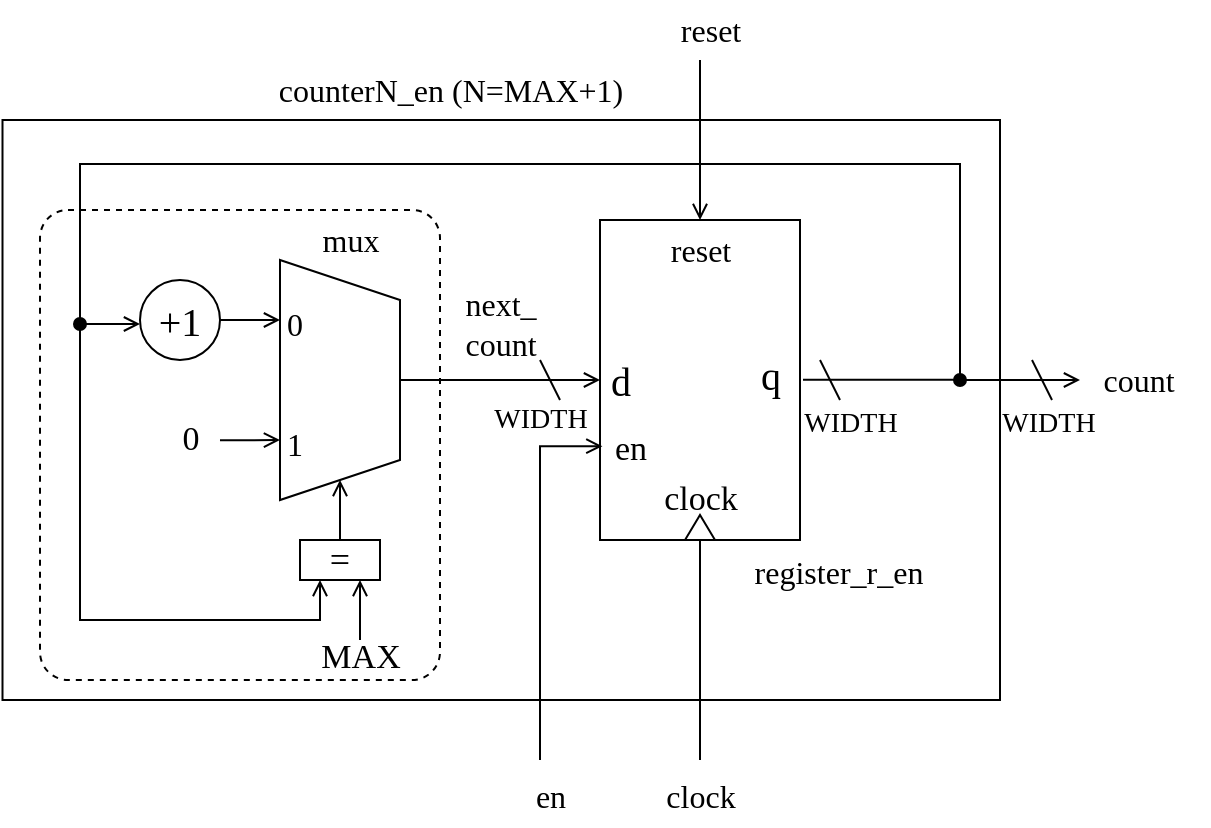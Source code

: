 <mxfile>
    <diagram id="q881dvTtHewVqBYFmFUI" name="ページ1">
        <mxGraphModel dx="1436" dy="369" grid="1" gridSize="10" guides="1" tooltips="1" connect="1" arrows="1" fold="1" page="1" pageScale="1" pageWidth="827" pageHeight="1169" math="0" shadow="0">
            <root>
                <mxCell id="0"/>
                <mxCell id="1" parent="0"/>
                <mxCell id="2" value="" style="rounded=0;whiteSpace=wrap;html=1;" vertex="1" parent="1">
                    <mxGeometry x="-108.75" y="270" width="498.75" height="290" as="geometry"/>
                </mxCell>
                <mxCell id="3" value="" style="rounded=1;whiteSpace=wrap;html=1;arcSize=7;dashed=1;fillColor=none;" vertex="1" parent="1">
                    <mxGeometry x="-90" y="315" width="200" height="235" as="geometry"/>
                </mxCell>
                <mxCell id="4" style="edgeStyle=none;html=1;startArrow=open;startFill=0;endArrow=none;endFill=0;" edge="1" parent="1" source="5">
                    <mxGeometry relative="1" as="geometry">
                        <mxPoint x="240" y="240" as="targetPoint"/>
                    </mxGeometry>
                </mxCell>
                <mxCell id="5" value="" style="verticalLabelPosition=bottom;verticalAlign=top;html=1;shape=mxgraph.basic.rect;fillColor2=none;strokeWidth=1;size=20;indent=5;" vertex="1" parent="1">
                    <mxGeometry x="190" y="320" width="100" height="160" as="geometry"/>
                </mxCell>
                <mxCell id="6" value="" style="triangle;whiteSpace=wrap;html=1;rotation=-90;" vertex="1" parent="1">
                    <mxGeometry x="233.75" y="466.25" width="12.5" height="15" as="geometry"/>
                </mxCell>
                <mxCell id="7" style="edgeStyle=none;html=1;endArrow=none;endFill=0;startArrow=none;startFill=0;exitX=0;exitY=0.5;exitDx=0;exitDy=0;" edge="1" parent="1" source="6">
                    <mxGeometry relative="1" as="geometry">
                        <mxPoint x="240" y="590" as="targetPoint"/>
                        <mxPoint x="240" y="490" as="sourcePoint"/>
                    </mxGeometry>
                </mxCell>
                <mxCell id="8" value="&lt;font&gt;clock&lt;/font&gt;" style="text;html=1;align=center;verticalAlign=middle;resizable=0;points=[];autosize=1;strokeColor=none;fillColor=none;fontFamily=Lucida Console;fontSize=17;" vertex="1" parent="1">
                    <mxGeometry x="205" y="445" width="70" height="30" as="geometry"/>
                </mxCell>
                <mxCell id="9" value="" style="endArrow=none;html=1;" edge="1" parent="1">
                    <mxGeometry width="50" height="50" relative="1" as="geometry">
                        <mxPoint x="170" y="410" as="sourcePoint"/>
                        <mxPoint x="160" y="390" as="targetPoint"/>
                    </mxGeometry>
                </mxCell>
                <mxCell id="11" value="&lt;font style=&quot;font-size: 20px;&quot; face=&quot;Lucida Console&quot;&gt;d&lt;/font&gt;" style="text;html=1;align=center;verticalAlign=middle;resizable=0;points=[];autosize=1;strokeColor=none;fillColor=none;" vertex="1" parent="1">
                    <mxGeometry x="180" y="380" width="40" height="40" as="geometry"/>
                </mxCell>
                <mxCell id="12" value="&lt;font&gt;register_r_en&lt;/font&gt;" style="text;html=1;align=center;verticalAlign=middle;resizable=0;points=[];autosize=1;strokeColor=none;fillColor=none;fontSize=16;fontFamily=Lucida Console;" vertex="1" parent="1">
                    <mxGeometry x="233.75" y="481.25" width="150" height="30" as="geometry"/>
                </mxCell>
                <mxCell id="14" value="" style="endArrow=none;html=1;" edge="1" parent="1">
                    <mxGeometry width="50" height="50" relative="1" as="geometry">
                        <mxPoint x="310" y="410" as="sourcePoint"/>
                        <mxPoint x="300" y="390" as="targetPoint"/>
                    </mxGeometry>
                </mxCell>
                <mxCell id="15" value="&lt;font style=&quot;font-size: 20px;&quot; face=&quot;Lucida Console&quot;&gt;q&lt;/font&gt;" style="text;html=1;align=center;verticalAlign=middle;resizable=0;points=[];autosize=1;strokeColor=none;fillColor=none;" vertex="1" parent="1">
                    <mxGeometry x="255" y="377.25" width="40" height="40" as="geometry"/>
                </mxCell>
                <mxCell id="16" value="+1" style="ellipse;whiteSpace=wrap;html=1;aspect=fixed;fontSize=20;fontFamily=Lucida Console;" vertex="1" parent="1">
                    <mxGeometry x="-40" y="350" width="40" height="40" as="geometry"/>
                </mxCell>
                <mxCell id="17" style="edgeStyle=none;html=1;exitX=0.75;exitY=1;exitDx=0;exitDy=0;startArrow=open;startFill=0;endArrow=none;endFill=0;" edge="1" parent="1" source="19">
                    <mxGeometry relative="1" as="geometry">
                        <mxPoint y="430.172" as="targetPoint"/>
                    </mxGeometry>
                </mxCell>
                <mxCell id="18" style="edgeStyle=none;html=1;exitX=0.5;exitY=0;exitDx=0;exitDy=0;endArrow=open;endFill=0;" edge="1" parent="1" source="19" target="5">
                    <mxGeometry relative="1" as="geometry">
                        <mxPoint x="180" y="410" as="targetPoint"/>
                        <Array as="points"/>
                    </mxGeometry>
                </mxCell>
                <mxCell id="19" value="" style="shape=trapezoid;perimeter=trapezoidPerimeter;whiteSpace=wrap;html=1;fixedSize=1;rotation=90;" vertex="1" parent="1">
                    <mxGeometry y="370" width="120" height="60" as="geometry"/>
                </mxCell>
                <mxCell id="20" value="&lt;font&gt;&lt;span&gt;next_&lt;br&gt;count&lt;/span&gt;&lt;/font&gt;" style="text;html=1;align=center;verticalAlign=middle;resizable=0;points=[];autosize=1;strokeColor=none;fillColor=none;fontFamily=Lucida Console;fontSize=16;" vertex="1" parent="1">
                    <mxGeometry x="105" y="347" width="70" height="50" as="geometry"/>
                </mxCell>
                <mxCell id="21" value="0" style="text;html=1;align=center;verticalAlign=middle;resizable=0;points=[];autosize=1;strokeColor=none;fillColor=none;fontFamily=Lucida Console;fontSize=17;" vertex="1" parent="1">
                    <mxGeometry x="-30" y="415" width="30" height="30" as="geometry"/>
                </mxCell>
                <mxCell id="22" style="edgeStyle=none;html=1;exitX=1;exitY=0.5;exitDx=0;exitDy=0;entryX=0.25;entryY=1;entryDx=0;entryDy=0;endArrow=open;endFill=0;" edge="1" parent="1" source="16" target="19">
                    <mxGeometry relative="1" as="geometry">
                        <mxPoint x="20" y="370" as="targetPoint"/>
                    </mxGeometry>
                </mxCell>
                <mxCell id="23" style="edgeStyle=orthogonalEdgeStyle;html=1;exitX=0;exitY=0.5;exitDx=0;exitDy=0;entryX=1.015;entryY=0.487;entryDx=0;entryDy=0;entryPerimeter=0;rounded=0;curved=0;startArrow=open;startFill=0;endArrow=none;endFill=0;" edge="1" parent="1">
                    <mxGeometry relative="1" as="geometry">
                        <mxPoint x="-40.0" y="372" as="sourcePoint"/>
                        <mxPoint x="291.5" y="399.92" as="targetPoint"/>
                        <Array as="points">
                            <mxPoint x="-70" y="372"/>
                            <mxPoint x="-70" y="292"/>
                            <mxPoint x="370" y="292"/>
                            <mxPoint x="370" y="400"/>
                        </Array>
                    </mxGeometry>
                </mxCell>
                <mxCell id="24" value="0" style="text;html=1;align=center;verticalAlign=middle;resizable=0;points=[];autosize=1;strokeColor=none;fillColor=none;fontFamily=Lucida Console;fontSize=16;" vertex="1" parent="1">
                    <mxGeometry x="22" y="357" width="30" height="30" as="geometry"/>
                </mxCell>
                <mxCell id="25" value="1" style="text;html=1;align=center;verticalAlign=middle;resizable=0;points=[];autosize=1;strokeColor=none;fillColor=none;fontFamily=Lucida Console;fontSize=16;" vertex="1" parent="1">
                    <mxGeometry x="22" y="417.25" width="30" height="30" as="geometry"/>
                </mxCell>
                <mxCell id="26" value="" style="endArrow=open;html=1;edgeStyle=orthogonalEdgeStyle;rounded=0;curved=0;entryX=0.25;entryY=1;entryDx=0;entryDy=0;startArrow=oval;startFill=1;endFill=0;" edge="1" parent="1" target="29">
                    <mxGeometry width="50" height="50" relative="1" as="geometry">
                        <mxPoint x="-70" y="372" as="sourcePoint"/>
                        <mxPoint x="170" y="480" as="targetPoint"/>
                        <Array as="points">
                            <mxPoint x="-70" y="520"/>
                            <mxPoint x="50" y="520"/>
                        </Array>
                    </mxGeometry>
                </mxCell>
                <mxCell id="27" style="edgeStyle=none;html=1;exitX=0.75;exitY=1;exitDx=0;exitDy=0;startArrow=open;startFill=0;endArrow=none;endFill=0;" edge="1" parent="1" source="29">
                    <mxGeometry relative="1" as="geometry">
                        <mxPoint x="70" y="530" as="targetPoint"/>
                    </mxGeometry>
                </mxCell>
                <mxCell id="28" style="edgeStyle=none;html=1;exitX=0.5;exitY=0;exitDx=0;exitDy=0;entryX=1;entryY=0.5;entryDx=0;entryDy=0;endArrow=open;endFill=0;" edge="1" parent="1" source="29" target="19">
                    <mxGeometry relative="1" as="geometry"/>
                </mxCell>
                <mxCell id="29" value="=" style="rounded=0;whiteSpace=wrap;html=1;fontFamily=Lucida Console;fontSize=18;" vertex="1" parent="1">
                    <mxGeometry x="40" y="480" width="40" height="20" as="geometry"/>
                </mxCell>
                <mxCell id="30" value="MAX" style="text;html=1;align=center;verticalAlign=middle;resizable=0;points=[];autosize=1;strokeColor=none;fillColor=none;fontFamily=Lucida Console;fontSize=17;" vertex="1" parent="1">
                    <mxGeometry x="45" y="524" width="50" height="30" as="geometry"/>
                </mxCell>
                <mxCell id="31" value="&lt;font&gt;mux&lt;/font&gt;" style="text;html=1;align=center;verticalAlign=middle;resizable=0;points=[];autosize=1;strokeColor=none;fillColor=none;fontSize=16;fontFamily=Lucida Console;" vertex="1" parent="1">
                    <mxGeometry x="40" y="315" width="50" height="30" as="geometry"/>
                </mxCell>
                <mxCell id="32" value="&lt;font&gt;reset&lt;/font&gt;" style="text;html=1;align=center;verticalAlign=middle;resizable=0;points=[];autosize=1;strokeColor=none;fillColor=none;fontSize=16;fontFamily=Lucida Console;" vertex="1" parent="1">
                    <mxGeometry x="205" y="320" width="70" height="30" as="geometry"/>
                </mxCell>
                <mxCell id="33" value="&lt;font&gt;counterN_en (N=MAX+1)&lt;/font&gt;" style="text;html=1;align=center;verticalAlign=middle;resizable=0;points=[];autosize=1;strokeColor=none;fillColor=none;fontSize=16;fontFamily=Lucida Console;" vertex="1" parent="1">
                    <mxGeometry y="240" width="230" height="30" as="geometry"/>
                </mxCell>
                <mxCell id="34" value="&lt;font&gt;reset&lt;/font&gt;" style="text;html=1;align=center;verticalAlign=middle;resizable=0;points=[];autosize=1;strokeColor=none;fillColor=none;fontSize=16;fontFamily=Lucida Console;" vertex="1" parent="1">
                    <mxGeometry x="210" y="210" width="70" height="30" as="geometry"/>
                </mxCell>
                <mxCell id="35" value="" style="endArrow=open;html=1;endFill=0;startArrow=oval;startFill=1;" edge="1" parent="1">
                    <mxGeometry width="50" height="50" relative="1" as="geometry">
                        <mxPoint x="370" y="400" as="sourcePoint"/>
                        <mxPoint x="430" y="400" as="targetPoint"/>
                    </mxGeometry>
                </mxCell>
                <mxCell id="36" value="WIDTH" style="text;html=1;align=center;verticalAlign=middle;resizable=0;points=[];autosize=1;strokeColor=none;fillColor=none;fontSize=14;fontFamily=Lucida Console;" vertex="1" parent="1">
                    <mxGeometry x="379" y="407" width="70" height="30" as="geometry"/>
                </mxCell>
                <mxCell id="37" value="" style="endArrow=none;html=1;" edge="1" parent="1">
                    <mxGeometry width="50" height="50" relative="1" as="geometry">
                        <mxPoint x="416" y="410" as="sourcePoint"/>
                        <mxPoint x="406" y="390" as="targetPoint"/>
                    </mxGeometry>
                </mxCell>
                <mxCell id="38" value="count" style="text;html=1;align=center;verticalAlign=middle;resizable=0;points=[];autosize=1;strokeColor=none;fillColor=none;fontSize=16;fontFamily=Lucida Console;" vertex="1" parent="1">
                    <mxGeometry x="424" y="385" width="70" height="30" as="geometry"/>
                </mxCell>
                <mxCell id="39" value="clock" style="text;html=1;align=center;verticalAlign=middle;resizable=0;points=[];autosize=1;strokeColor=none;fillColor=none;fontSize=16;fontFamily=Lucida Console;" vertex="1" parent="1">
                    <mxGeometry x="205" y="593" width="70" height="30" as="geometry"/>
                </mxCell>
                <mxCell id="40" value="WIDTH" style="text;html=1;align=center;verticalAlign=middle;resizable=0;points=[];autosize=1;strokeColor=none;fillColor=none;fontSize=14;fontFamily=Lucida Console;" vertex="1" parent="1">
                    <mxGeometry x="280" y="407" width="70" height="30" as="geometry"/>
                </mxCell>
                <mxCell id="41" value="WIDTH" style="text;html=1;align=center;verticalAlign=middle;resizable=0;points=[];autosize=1;strokeColor=none;fillColor=none;fontSize=14;fontFamily=Lucida Console;" vertex="1" parent="1">
                    <mxGeometry x="125" y="405" width="70" height="30" as="geometry"/>
                </mxCell>
                <mxCell id="43" value="" style="endArrow=open;html=1;rounded=0;edgeStyle=orthogonalEdgeStyle;entryX=0.012;entryY=0.707;entryDx=0;entryDy=0;entryPerimeter=0;endFill=0;" edge="1" parent="1" target="5">
                    <mxGeometry width="50" height="50" relative="1" as="geometry">
                        <mxPoint x="160" y="590" as="sourcePoint"/>
                        <mxPoint x="120" y="580" as="targetPoint"/>
                        <Array as="points">
                            <mxPoint x="160" y="433"/>
                        </Array>
                    </mxGeometry>
                </mxCell>
                <mxCell id="46" value="en" style="text;html=1;align=center;verticalAlign=middle;resizable=0;points=[];autosize=1;strokeColor=none;fillColor=none;fontSize=16;fontFamily=Lucida Console;" vertex="1" parent="1">
                    <mxGeometry x="145" y="593" width="40" height="30" as="geometry"/>
                </mxCell>
                <mxCell id="47" value="&lt;font&gt;en&lt;/font&gt;" style="text;html=1;align=center;verticalAlign=middle;resizable=0;points=[];autosize=1;strokeColor=none;fillColor=none;fontFamily=Lucida Console;fontSize=17;" vertex="1" parent="1">
                    <mxGeometry x="185" y="420" width="40" height="30" as="geometry"/>
                </mxCell>
            </root>
        </mxGraphModel>
    </diagram>
</mxfile>